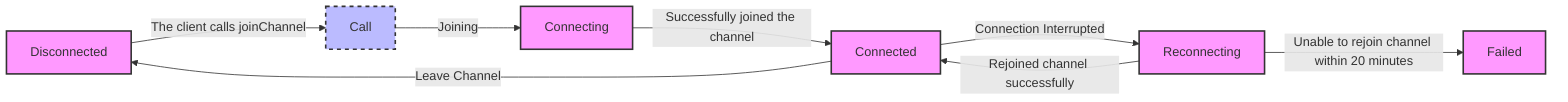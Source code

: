 flowchart LR
    Disconnected --> |"The client calls joinChannel"| Call
    Call --> |"Joining"| Connecting
    Connecting --> |"Successfully joined the channel"| Connected
    Connected --> |"Connection Interrupted"| Reconnecting
    Connected --> |"Leave Channel"| Disconnected
    Reconnecting --> |"Rejoined channel successfully"| Connected
    Reconnecting --> |"Unable to rejoin channel within 20 minutes"| Failed

    style Disconnected fill:#f9f,stroke:#333,stroke-width:2px
    style Connecting fill:#f9f,stroke:#333,stroke-width:2px
    style Connected fill:#f9f,stroke:#333,stroke-width:2px
    style Reconnecting fill:#f9f,stroke:#333,stroke-width:2px
    style Failed fill:#f9f,stroke:#333,stroke-width:2px
    style Call fill:#bbf,stroke:#333,stroke-width:2px,stroke-dasharray: 5 5